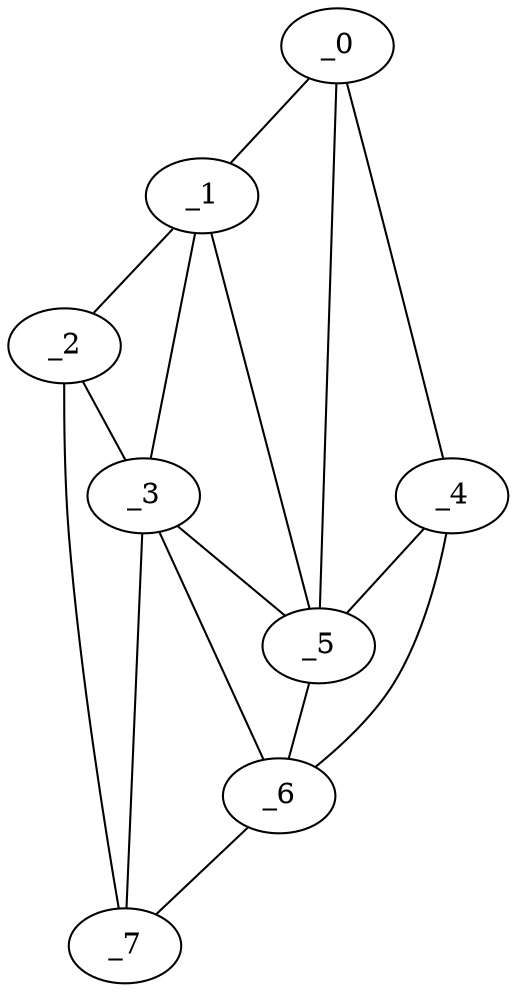 graph "obj77__80.gxl" {
	_0	 [x=39,
		y=7];
	_1	 [x=44,
		y=68];
	_0 -- _1	 [valence=1];
	_4	 [x=81,
		y=7];
	_0 -- _4	 [valence=1];
	_5	 [x=81,
		y=63];
	_0 -- _5	 [valence=2];
	_2	 [x=51,
		y=125];
	_1 -- _2	 [valence=1];
	_3	 [x=52,
		y=85];
	_1 -- _3	 [valence=2];
	_1 -- _5	 [valence=2];
	_2 -- _3	 [valence=1];
	_7	 [x=93,
		y=122];
	_2 -- _7	 [valence=1];
	_3 -- _5	 [valence=2];
	_6	 [x=92,
		y=83];
	_3 -- _6	 [valence=2];
	_3 -- _7	 [valence=2];
	_4 -- _5	 [valence=2];
	_4 -- _6	 [valence=1];
	_5 -- _6	 [valence=1];
	_6 -- _7	 [valence=1];
}

